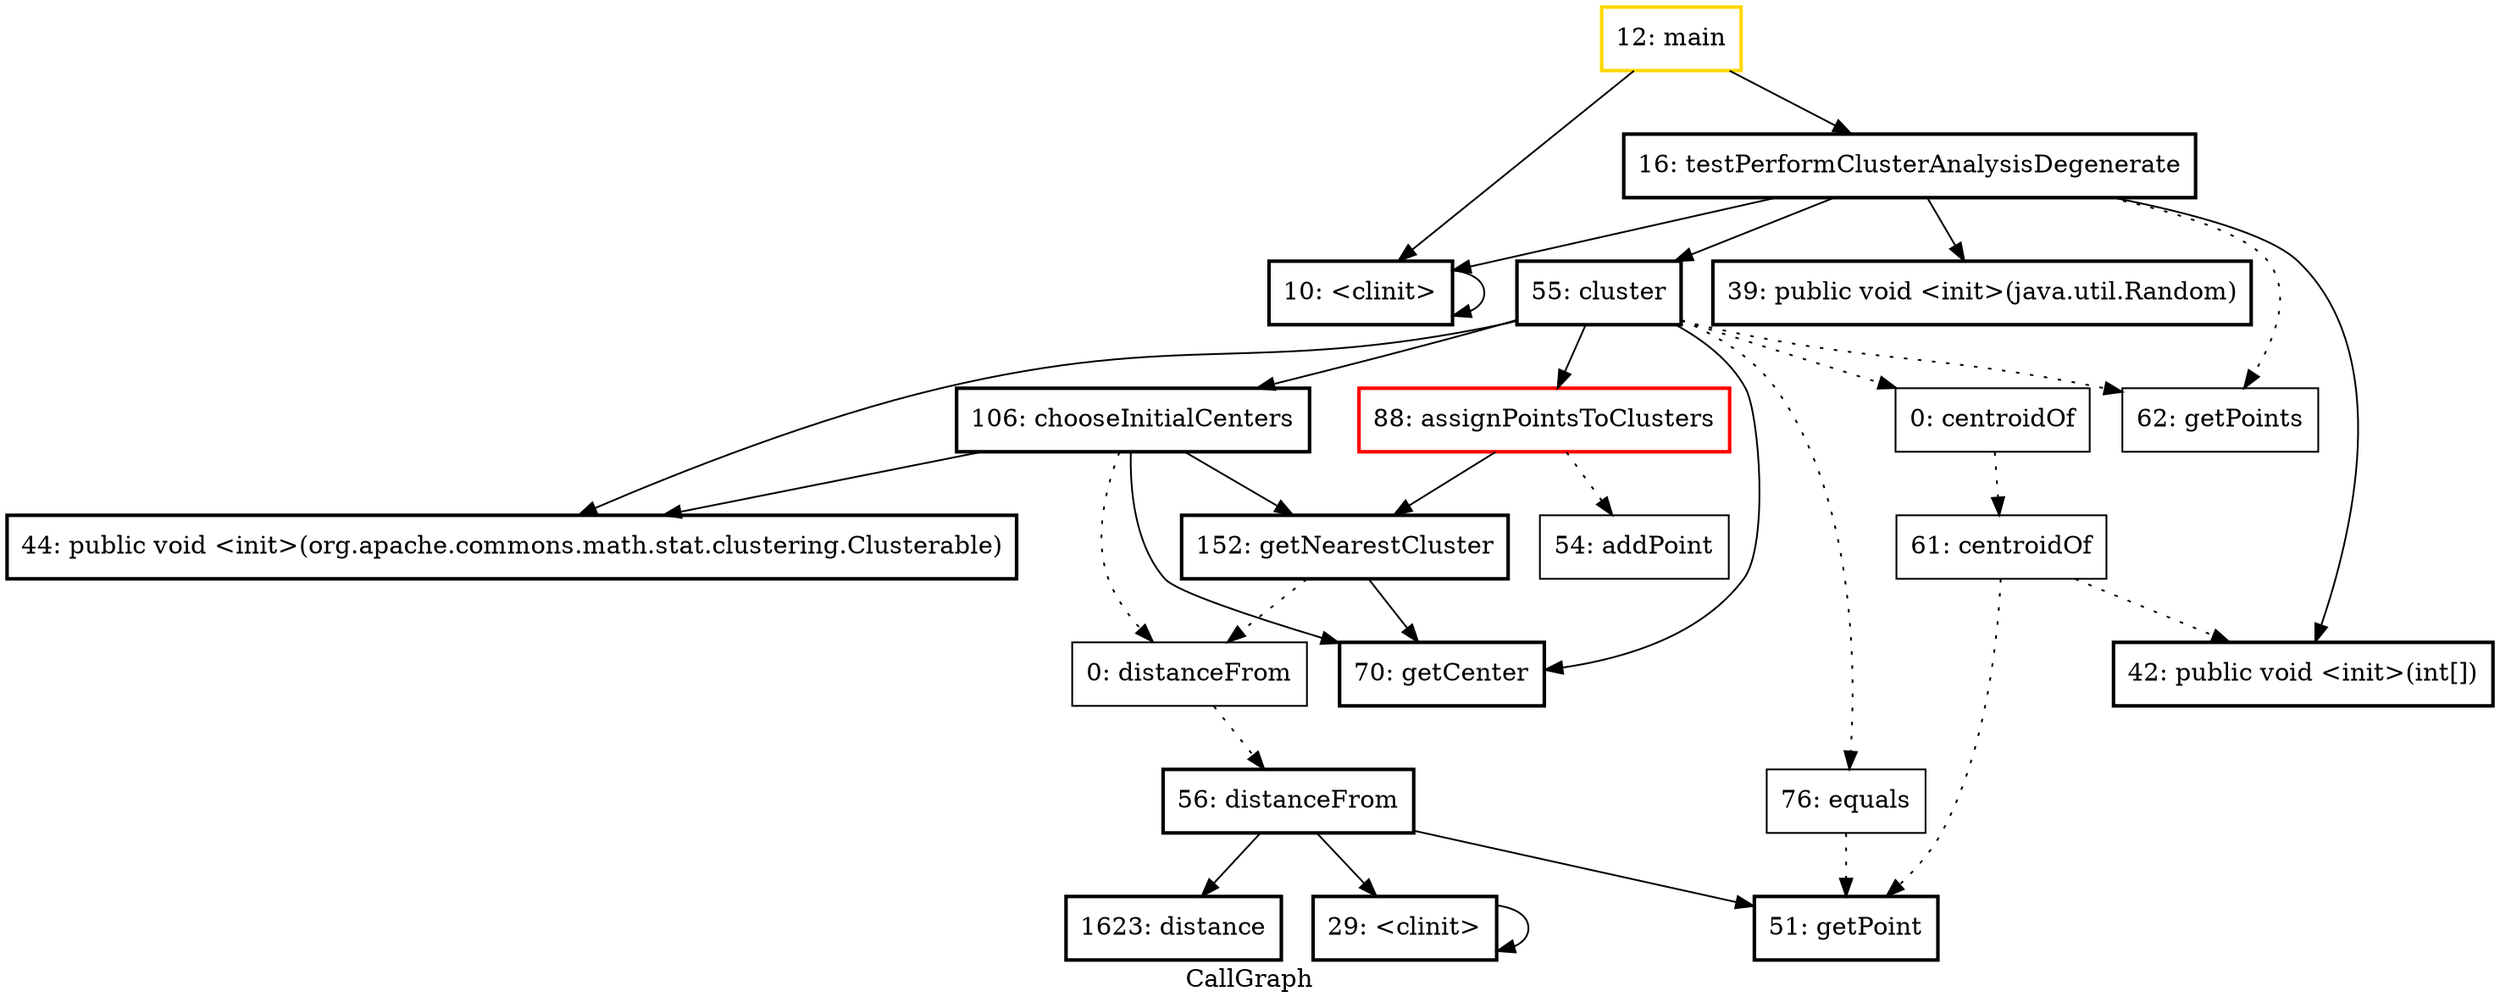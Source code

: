 digraph "CallGraph" {
    label="CallGraph";
node [shape=box];
"12: main" [color=gold] [style=bold]
"88: assignPointsToClusters" [color=red] [style=bold]
"10: <clinit>" [style=bold]
"16: testPerformClusterAnalysisDegenerate" [style=bold]
"62: getPoints"
"42: public void <init>(int[])" [style=bold]
"55: cluster" [style=bold]
"39: public void <init>(java.util.Random)" [style=bold]
"106: chooseInitialCenters" [style=bold]
"44: public void <init>(org.apache.commons.math.stat.clustering.Clusterable)" [style=bold]
"76: equals"
"0: centroidOf"
"70: getCenter" [style=bold]
"152: getNearestCluster" [style=bold]
"0: distanceFrom"
"51: getPoint" [style=bold]
"61: centroidOf"
"54: addPoint"
"56: distanceFrom" [style=bold]
"29: <clinit>" [style=bold]
"1623: distance" [style=bold]
"12: main"->"10: <clinit>";

"12: main"->"16: testPerformClusterAnalysisDegenerate";

"10: <clinit>"->"10: <clinit>";

"16: testPerformClusterAnalysisDegenerate"->"62: getPoints" [style=dotted];

"16: testPerformClusterAnalysisDegenerate"->"42: public void <init>(int[])";

"16: testPerformClusterAnalysisDegenerate"->"55: cluster";

"16: testPerformClusterAnalysisDegenerate"->"39: public void <init>(java.util.Random)";

"16: testPerformClusterAnalysisDegenerate"->"10: <clinit>";

"55: cluster"->"106: chooseInitialCenters";

"55: cluster"->"44: public void <init>(org.apache.commons.math.stat.clustering.Clusterable)";

"55: cluster"->"76: equals" [style=dotted];

"55: cluster"->"0: centroidOf" [style=dotted];

"55: cluster"->"70: getCenter";

"55: cluster"->"62: getPoints" [style=dotted];

"55: cluster"->"88: assignPointsToClusters";

"106: chooseInitialCenters"->"152: getNearestCluster";

"106: chooseInitialCenters"->"44: public void <init>(org.apache.commons.math.stat.clustering.Clusterable)";

"106: chooseInitialCenters"->"0: distanceFrom" [style=dotted];

"106: chooseInitialCenters"->"70: getCenter";

"76: equals"->"51: getPoint" [style=dotted];

"0: centroidOf"->"61: centroidOf" [style=dotted];

"88: assignPointsToClusters"->"152: getNearestCluster";

"88: assignPointsToClusters"->"54: addPoint" [style=dotted];

"152: getNearestCluster"->"0: distanceFrom" [style=dotted];

"152: getNearestCluster"->"70: getCenter";

"0: distanceFrom"->"56: distanceFrom" [style=dotted];

"61: centroidOf"->"51: getPoint" [style=dotted];

"61: centroidOf"->"42: public void <init>(int[])" [style=dotted];

"56: distanceFrom"->"29: <clinit>";

"56: distanceFrom"->"51: getPoint";

"56: distanceFrom"->"1623: distance";

"29: <clinit>"->"29: <clinit>";

}